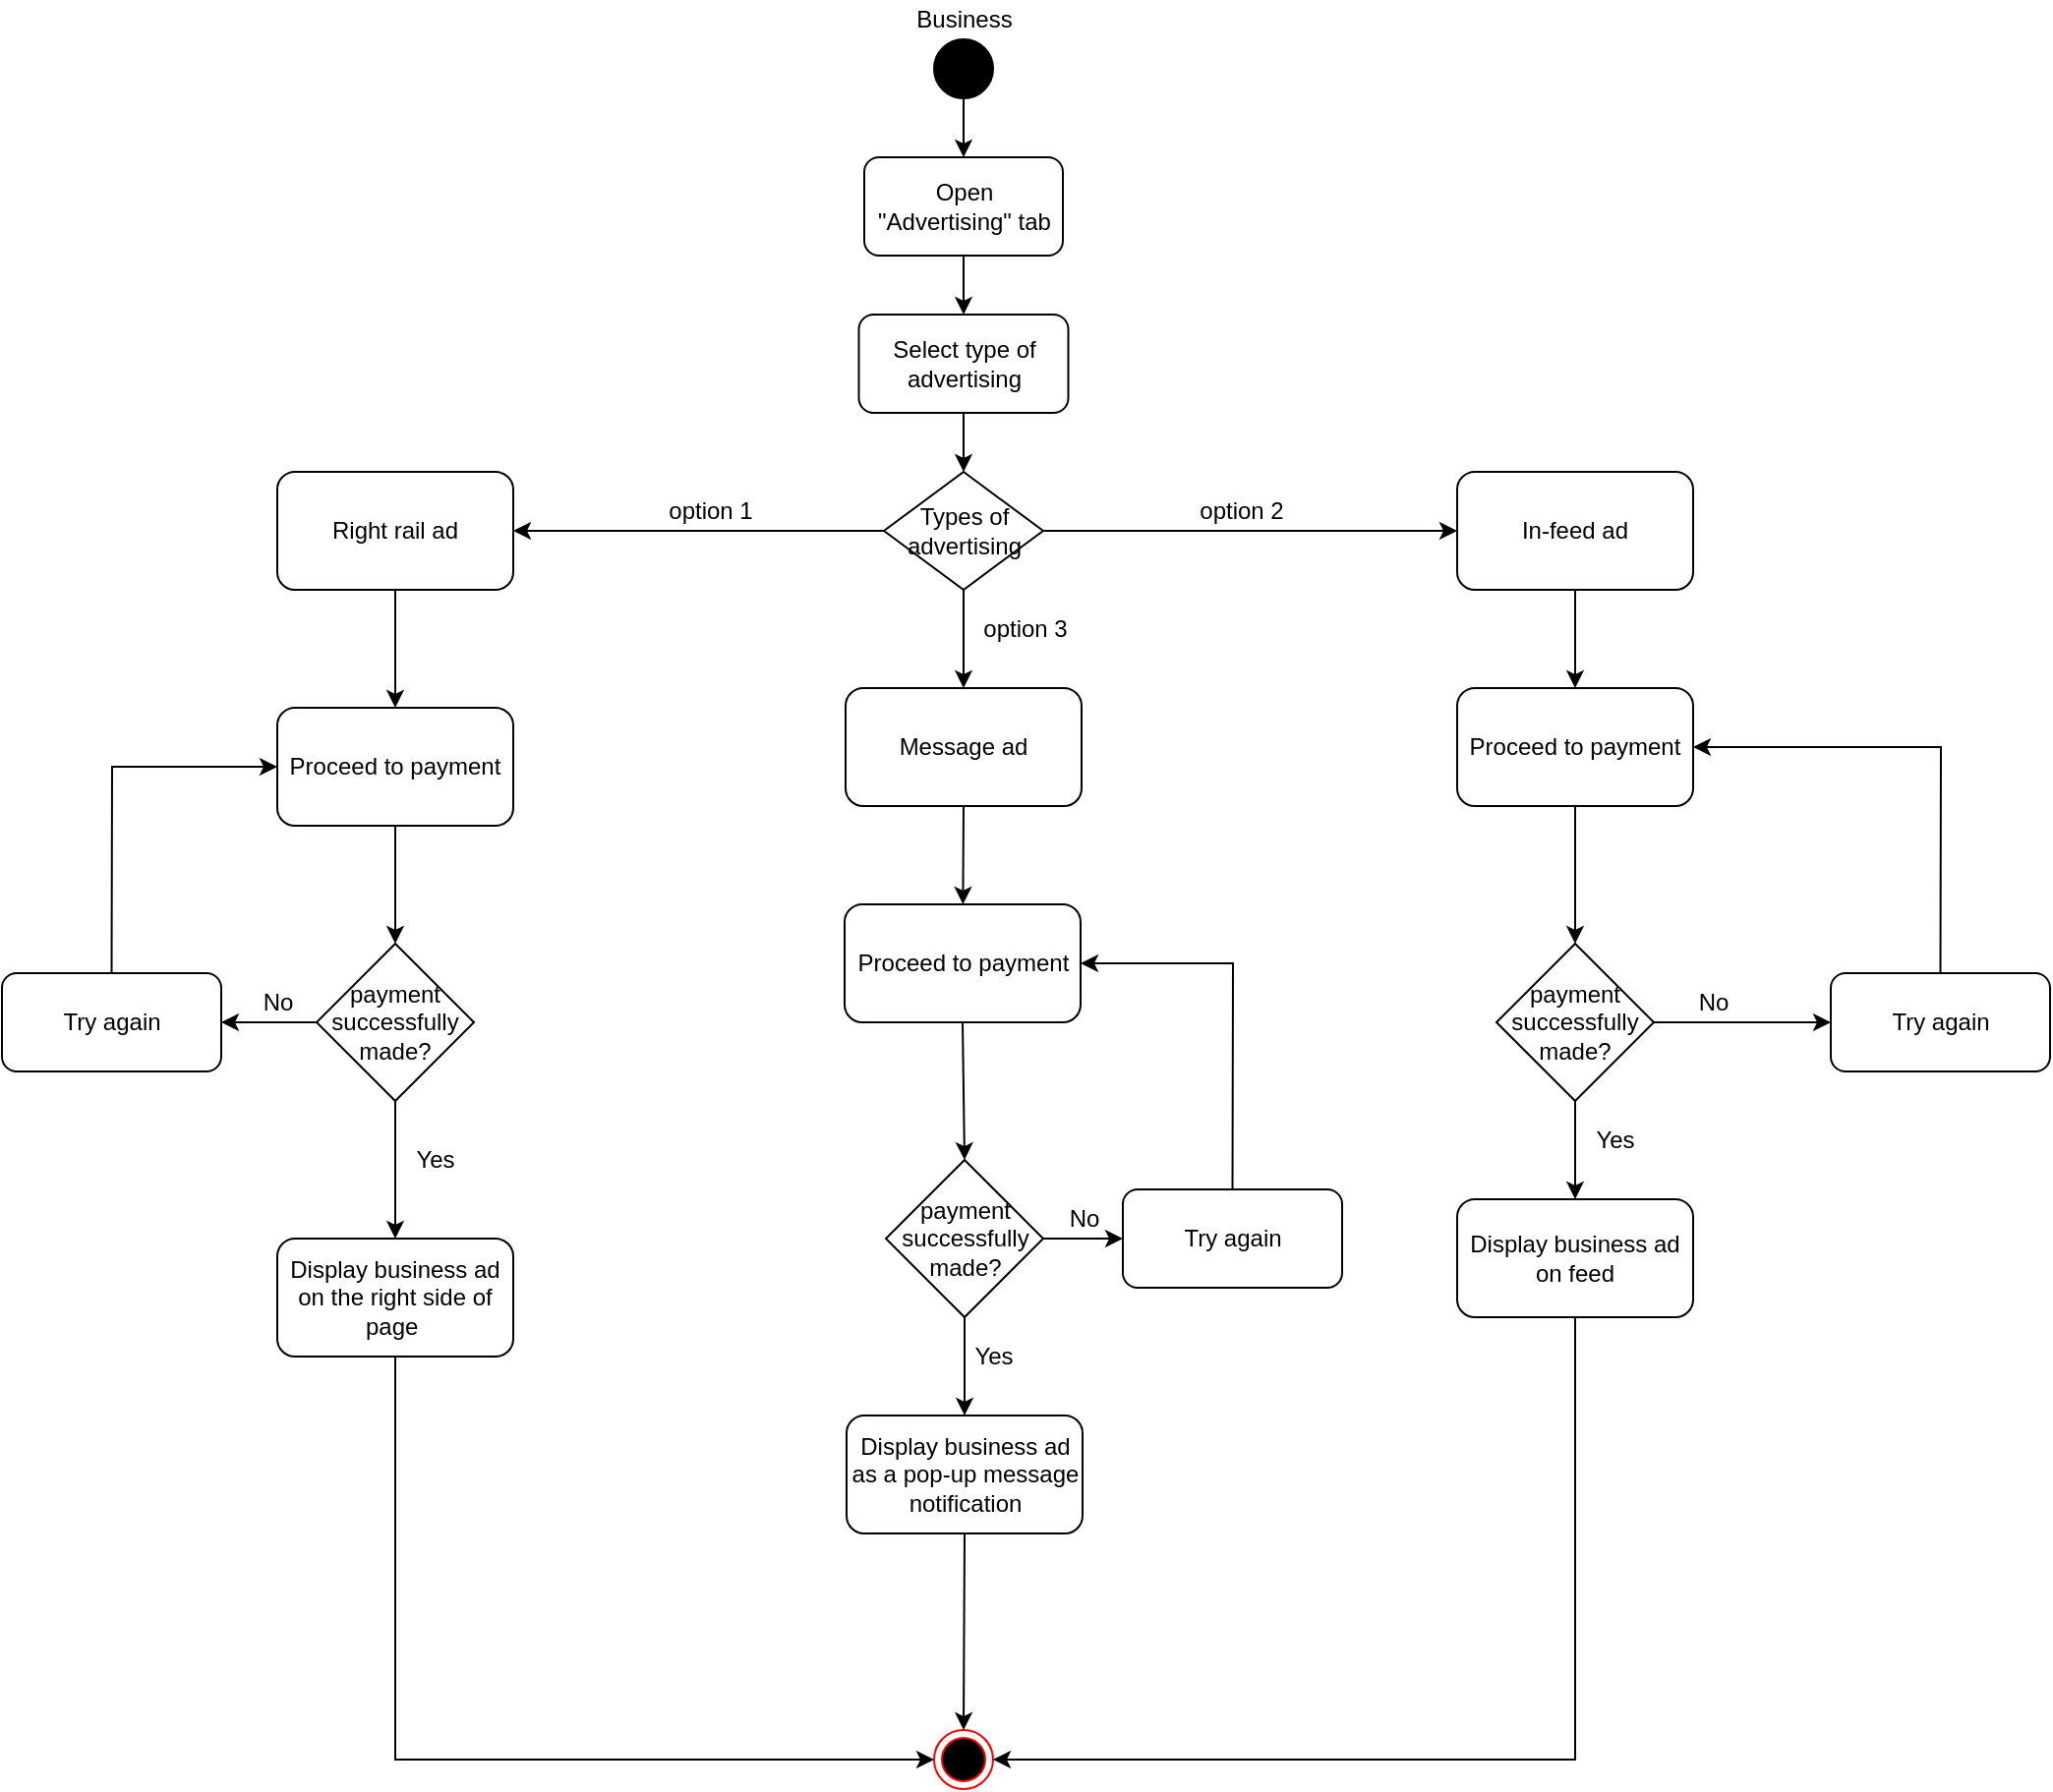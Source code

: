 <mxfile version="20.0.1" type="device"><diagram id="sDSD3V-pEh_ywzWvzzWr" name="Page-1"><mxGraphModel dx="1695" dy="482" grid="1" gridSize="10" guides="1" tooltips="1" connect="1" arrows="1" fold="1" page="1" pageScale="1" pageWidth="827" pageHeight="1169" math="0" shadow="0"><root><mxCell id="0"/><mxCell id="1" parent="0"/><mxCell id="jvMkwHSdJ6hd20MtWqZv-1" value="" style="ellipse;shape=doubleEllipse;html=1;dashed=0;whitespace=wrap;aspect=fixed;fillColor=#000000;" parent="1" vertex="1"><mxGeometry x="384" y="30" width="30" height="30" as="geometry"/></mxCell><mxCell id="jvMkwHSdJ6hd20MtWqZv-2" value="" style="endArrow=classic;html=1;rounded=0;exitX=0.5;exitY=1;exitDx=0;exitDy=0;entryX=0.5;entryY=0;entryDx=0;entryDy=0;" parent="1" source="jvMkwHSdJ6hd20MtWqZv-1" target="jvMkwHSdJ6hd20MtWqZv-3" edge="1"><mxGeometry width="50" height="50" relative="1" as="geometry"><mxPoint x="390" y="250" as="sourcePoint"/><mxPoint x="399" y="100" as="targetPoint"/></mxGeometry></mxCell><mxCell id="jvMkwHSdJ6hd20MtWqZv-3" value="Open&lt;br&gt;&quot;Advertising&quot; tab" style="rounded=1;whiteSpace=wrap;html=1;fillColor=#FFFFFF;" parent="1" vertex="1"><mxGeometry x="348.5" y="90" width="101" height="50" as="geometry"/></mxCell><mxCell id="jvMkwHSdJ6hd20MtWqZv-4" value="" style="endArrow=classic;html=1;rounded=0;exitX=0.5;exitY=1;exitDx=0;exitDy=0;entryX=0.5;entryY=0;entryDx=0;entryDy=0;" parent="1" source="jvMkwHSdJ6hd20MtWqZv-3" target="jvMkwHSdJ6hd20MtWqZv-5" edge="1"><mxGeometry width="50" height="50" relative="1" as="geometry"><mxPoint x="390" y="240" as="sourcePoint"/><mxPoint x="399" y="190" as="targetPoint"/></mxGeometry></mxCell><mxCell id="jvMkwHSdJ6hd20MtWqZv-5" value="Select type of advertising" style="rounded=1;whiteSpace=wrap;html=1;fillColor=#FFFFFF;" parent="1" vertex="1"><mxGeometry x="345.75" y="170" width="106.5" height="50" as="geometry"/></mxCell><mxCell id="jvMkwHSdJ6hd20MtWqZv-6" value="Types of&lt;br&gt;advertising" style="rhombus;whiteSpace=wrap;html=1;fillColor=#FFFFFF;" parent="1" vertex="1"><mxGeometry x="358.5" y="250" width="81" height="60" as="geometry"/></mxCell><mxCell id="jvMkwHSdJ6hd20MtWqZv-7" value="" style="endArrow=classic;html=1;rounded=0;exitX=0.5;exitY=1;exitDx=0;exitDy=0;entryX=0.5;entryY=0;entryDx=0;entryDy=0;" parent="1" source="jvMkwHSdJ6hd20MtWqZv-5" target="jvMkwHSdJ6hd20MtWqZv-6" edge="1"><mxGeometry width="50" height="50" relative="1" as="geometry"><mxPoint x="390" y="230" as="sourcePoint"/><mxPoint x="440" y="180" as="targetPoint"/></mxGeometry></mxCell><mxCell id="jvMkwHSdJ6hd20MtWqZv-8" value="" style="endArrow=classic;html=1;rounded=0;exitX=1;exitY=0.5;exitDx=0;exitDy=0;entryX=0;entryY=0.5;entryDx=0;entryDy=0;" parent="1" source="jvMkwHSdJ6hd20MtWqZv-6" target="jvMkwHSdJ6hd20MtWqZv-10" edge="1"><mxGeometry width="50" height="50" relative="1" as="geometry"><mxPoint x="390" y="230" as="sourcePoint"/><mxPoint x="490" y="280" as="targetPoint"/></mxGeometry></mxCell><mxCell id="jvMkwHSdJ6hd20MtWqZv-9" value="" style="endArrow=classic;html=1;rounded=0;exitX=0.5;exitY=1;exitDx=0;exitDy=0;entryX=0.5;entryY=0;entryDx=0;entryDy=0;" parent="1" source="jvMkwHSdJ6hd20MtWqZv-6" target="jvMkwHSdJ6hd20MtWqZv-11" edge="1"><mxGeometry width="50" height="50" relative="1" as="geometry"><mxPoint x="390" y="230" as="sourcePoint"/><mxPoint x="399" y="360" as="targetPoint"/></mxGeometry></mxCell><mxCell id="jvMkwHSdJ6hd20MtWqZv-10" value="In-feed ad" style="rounded=1;whiteSpace=wrap;html=1;fillColor=#FFFFFF;" parent="1" vertex="1"><mxGeometry x="650" y="250" width="120" height="60" as="geometry"/></mxCell><mxCell id="jvMkwHSdJ6hd20MtWqZv-11" value="Message ad" style="rounded=1;whiteSpace=wrap;html=1;fillColor=#FFFFFF;" parent="1" vertex="1"><mxGeometry x="339" y="360" width="120" height="60" as="geometry"/></mxCell><mxCell id="jvMkwHSdJ6hd20MtWqZv-14" value="" style="ellipse;html=1;shape=endState;fillColor=#000000;strokeColor=#ff0000;" parent="1" vertex="1"><mxGeometry x="384" y="890" width="30" height="30" as="geometry"/></mxCell><mxCell id="jvMkwHSdJ6hd20MtWqZv-17" value="Right rail ad" style="rounded=1;whiteSpace=wrap;html=1;" parent="1" vertex="1"><mxGeometry x="50" y="250" width="120" height="60" as="geometry"/></mxCell><mxCell id="jvMkwHSdJ6hd20MtWqZv-18" value="" style="endArrow=classic;html=1;rounded=0;exitX=0;exitY=0.5;exitDx=0;exitDy=0;entryX=1;entryY=0.5;entryDx=0;entryDy=0;" parent="1" source="jvMkwHSdJ6hd20MtWqZv-6" target="jvMkwHSdJ6hd20MtWqZv-17" edge="1"><mxGeometry width="50" height="50" relative="1" as="geometry"><mxPoint x="390" y="470" as="sourcePoint"/><mxPoint x="440" y="420" as="targetPoint"/></mxGeometry></mxCell><mxCell id="jvMkwHSdJ6hd20MtWqZv-19" value="Proceed to payment" style="rounded=1;whiteSpace=wrap;html=1;fillColor=#FFFFFF;" parent="1" vertex="1"><mxGeometry x="50" y="370" width="120" height="60" as="geometry"/></mxCell><mxCell id="jvMkwHSdJ6hd20MtWqZv-20" value="payment successfully&lt;br&gt;made?" style="rhombus;whiteSpace=wrap;html=1;" parent="1" vertex="1"><mxGeometry x="70" y="490" width="80" height="80" as="geometry"/></mxCell><mxCell id="jvMkwHSdJ6hd20MtWqZv-22" value="Display business ad on the right side of page&amp;nbsp;" style="rounded=1;whiteSpace=wrap;html=1;fillColor=#FFFFFF;" parent="1" vertex="1"><mxGeometry x="50" y="640" width="120" height="60" as="geometry"/></mxCell><mxCell id="jvMkwHSdJ6hd20MtWqZv-23" value="Business" style="text;html=1;align=center;verticalAlign=middle;resizable=0;points=[];autosize=1;strokeColor=none;fillColor=none;" parent="1" vertex="1"><mxGeometry x="368.5" y="10" width="60" height="20" as="geometry"/></mxCell><mxCell id="jvMkwHSdJ6hd20MtWqZv-25" value="" style="endArrow=classic;html=1;rounded=0;exitX=0.5;exitY=1;exitDx=0;exitDy=0;entryX=0.5;entryY=0;entryDx=0;entryDy=0;" parent="1" source="jvMkwHSdJ6hd20MtWqZv-17" target="jvMkwHSdJ6hd20MtWqZv-19" edge="1"><mxGeometry width="50" height="50" relative="1" as="geometry"><mxPoint x="390" y="490" as="sourcePoint"/><mxPoint x="440" y="440" as="targetPoint"/></mxGeometry></mxCell><mxCell id="jvMkwHSdJ6hd20MtWqZv-27" value="" style="endArrow=classic;html=1;rounded=0;exitX=0.5;exitY=1;exitDx=0;exitDy=0;entryX=0.5;entryY=0;entryDx=0;entryDy=0;" parent="1" source="jvMkwHSdJ6hd20MtWqZv-19" target="jvMkwHSdJ6hd20MtWqZv-20" edge="1"><mxGeometry width="50" height="50" relative="1" as="geometry"><mxPoint x="390" y="490" as="sourcePoint"/><mxPoint x="440" y="440" as="targetPoint"/></mxGeometry></mxCell><mxCell id="jvMkwHSdJ6hd20MtWqZv-29" value="Display business ad as a pop-up message notification" style="rounded=1;whiteSpace=wrap;html=1;fillColor=#FFFFFF;" parent="1" vertex="1"><mxGeometry x="339.5" y="730" width="120" height="60" as="geometry"/></mxCell><mxCell id="jvMkwHSdJ6hd20MtWqZv-30" value="Display business ad on feed" style="rounded=1;whiteSpace=wrap;html=1;fillColor=#FFFFFF;" parent="1" vertex="1"><mxGeometry x="650" y="620" width="120" height="60" as="geometry"/></mxCell><mxCell id="jvMkwHSdJ6hd20MtWqZv-31" value="" style="endArrow=classic;html=1;rounded=0;exitX=0.5;exitY=1;exitDx=0;exitDy=0;entryX=0.5;entryY=0;entryDx=0;entryDy=0;" parent="1" source="jvMkwHSdJ6hd20MtWqZv-20" target="jvMkwHSdJ6hd20MtWqZv-22" edge="1"><mxGeometry width="50" height="50" relative="1" as="geometry"><mxPoint x="390" y="570" as="sourcePoint"/><mxPoint x="440" y="520" as="targetPoint"/></mxGeometry></mxCell><mxCell id="jvMkwHSdJ6hd20MtWqZv-32" value="payment successfully&lt;br&gt;made?" style="rhombus;whiteSpace=wrap;html=1;" parent="1" vertex="1"><mxGeometry x="670" y="490" width="80" height="80" as="geometry"/></mxCell><mxCell id="jvMkwHSdJ6hd20MtWqZv-33" value="payment successfully&lt;br&gt;made?" style="rhombus;whiteSpace=wrap;html=1;" parent="1" vertex="1"><mxGeometry x="359.5" y="600" width="80" height="80" as="geometry"/></mxCell><mxCell id="jvMkwHSdJ6hd20MtWqZv-34" value="Proceed to payment" style="rounded=1;whiteSpace=wrap;html=1;fillColor=#FFFFFF;" parent="1" vertex="1"><mxGeometry x="650" y="360" width="120" height="60" as="geometry"/></mxCell><mxCell id="jvMkwHSdJ6hd20MtWqZv-35" value="Proceed to payment" style="rounded=1;whiteSpace=wrap;html=1;fillColor=#FFFFFF;" parent="1" vertex="1"><mxGeometry x="338.5" y="470" width="120" height="60" as="geometry"/></mxCell><mxCell id="jvMkwHSdJ6hd20MtWqZv-36" value="" style="endArrow=classic;html=1;rounded=0;exitX=0.5;exitY=1;exitDx=0;exitDy=0;" parent="1" source="jvMkwHSdJ6hd20MtWqZv-11" target="jvMkwHSdJ6hd20MtWqZv-35" edge="1"><mxGeometry width="50" height="50" relative="1" as="geometry"><mxPoint x="390" y="510" as="sourcePoint"/><mxPoint x="440" y="460" as="targetPoint"/></mxGeometry></mxCell><mxCell id="jvMkwHSdJ6hd20MtWqZv-37" value="" style="endArrow=classic;html=1;rounded=0;exitX=0.5;exitY=1;exitDx=0;exitDy=0;entryX=0.5;entryY=0;entryDx=0;entryDy=0;" parent="1" source="jvMkwHSdJ6hd20MtWqZv-10" target="jvMkwHSdJ6hd20MtWqZv-34" edge="1"><mxGeometry width="50" height="50" relative="1" as="geometry"><mxPoint x="390" y="510" as="sourcePoint"/><mxPoint x="440" y="460" as="targetPoint"/></mxGeometry></mxCell><mxCell id="jvMkwHSdJ6hd20MtWqZv-38" value="" style="endArrow=classic;html=1;rounded=0;exitX=0.5;exitY=1;exitDx=0;exitDy=0;entryX=0.5;entryY=0;entryDx=0;entryDy=0;" parent="1" source="jvMkwHSdJ6hd20MtWqZv-35" target="jvMkwHSdJ6hd20MtWqZv-33" edge="1"><mxGeometry width="50" height="50" relative="1" as="geometry"><mxPoint x="390" y="590" as="sourcePoint"/><mxPoint x="440" y="540" as="targetPoint"/></mxGeometry></mxCell><mxCell id="jvMkwHSdJ6hd20MtWqZv-39" value="" style="endArrow=classic;html=1;rounded=0;exitX=0.5;exitY=1;exitDx=0;exitDy=0;" parent="1" source="jvMkwHSdJ6hd20MtWqZv-34" target="jvMkwHSdJ6hd20MtWqZv-32" edge="1"><mxGeometry width="50" height="50" relative="1" as="geometry"><mxPoint x="390" y="590" as="sourcePoint"/><mxPoint x="440" y="540" as="targetPoint"/></mxGeometry></mxCell><mxCell id="jvMkwHSdJ6hd20MtWqZv-40" value="" style="endArrow=classic;html=1;rounded=0;exitX=0.5;exitY=1;exitDx=0;exitDy=0;entryX=0.5;entryY=0;entryDx=0;entryDy=0;" parent="1" source="jvMkwHSdJ6hd20MtWqZv-32" target="jvMkwHSdJ6hd20MtWqZv-30" edge="1"><mxGeometry width="50" height="50" relative="1" as="geometry"><mxPoint x="390" y="590" as="sourcePoint"/><mxPoint x="440" y="540" as="targetPoint"/></mxGeometry></mxCell><mxCell id="jvMkwHSdJ6hd20MtWqZv-41" value="" style="endArrow=classic;html=1;rounded=0;exitX=0.5;exitY=1;exitDx=0;exitDy=0;" parent="1" source="jvMkwHSdJ6hd20MtWqZv-33" target="jvMkwHSdJ6hd20MtWqZv-29" edge="1"><mxGeometry width="50" height="50" relative="1" as="geometry"><mxPoint x="390" y="700" as="sourcePoint"/><mxPoint x="440" y="650" as="targetPoint"/></mxGeometry></mxCell><mxCell id="jvMkwHSdJ6hd20MtWqZv-42" value="" style="endArrow=classic;html=1;rounded=0;exitX=0.5;exitY=1;exitDx=0;exitDy=0;entryX=0;entryY=0.5;entryDx=0;entryDy=0;" parent="1" source="jvMkwHSdJ6hd20MtWqZv-22" target="jvMkwHSdJ6hd20MtWqZv-14" edge="1"><mxGeometry width="50" height="50" relative="1" as="geometry"><mxPoint x="390" y="510" as="sourcePoint"/><mxPoint x="440" y="460" as="targetPoint"/><Array as="points"><mxPoint x="110" y="905"/></Array></mxGeometry></mxCell><mxCell id="jvMkwHSdJ6hd20MtWqZv-43" value="" style="endArrow=classic;html=1;rounded=0;exitX=0.5;exitY=1;exitDx=0;exitDy=0;entryX=0.5;entryY=0;entryDx=0;entryDy=0;" parent="1" source="jvMkwHSdJ6hd20MtWqZv-29" target="jvMkwHSdJ6hd20MtWqZv-14" edge="1"><mxGeometry width="50" height="50" relative="1" as="geometry"><mxPoint x="390" y="840" as="sourcePoint"/><mxPoint x="440" y="790" as="targetPoint"/></mxGeometry></mxCell><mxCell id="jvMkwHSdJ6hd20MtWqZv-44" value="" style="endArrow=classic;html=1;rounded=0;exitX=0.5;exitY=1;exitDx=0;exitDy=0;entryX=1;entryY=0.5;entryDx=0;entryDy=0;" parent="1" source="jvMkwHSdJ6hd20MtWqZv-30" target="jvMkwHSdJ6hd20MtWqZv-14" edge="1"><mxGeometry width="50" height="50" relative="1" as="geometry"><mxPoint x="390" y="840" as="sourcePoint"/><mxPoint x="440" y="790" as="targetPoint"/><Array as="points"><mxPoint x="710" y="905"/></Array></mxGeometry></mxCell><mxCell id="jvMkwHSdJ6hd20MtWqZv-45" value="Try again" style="rounded=1;whiteSpace=wrap;html=1;fillColor=#FFFFFF;" parent="1" vertex="1"><mxGeometry x="-90" y="505" width="111.5" height="50" as="geometry"/></mxCell><mxCell id="jvMkwHSdJ6hd20MtWqZv-46" value="Try again" style="rounded=1;whiteSpace=wrap;html=1;fillColor=#FFFFFF;" parent="1" vertex="1"><mxGeometry x="840" y="505" width="111.5" height="50" as="geometry"/></mxCell><mxCell id="jvMkwHSdJ6hd20MtWqZv-47" value="Try again" style="rounded=1;whiteSpace=wrap;html=1;fillColor=#FFFFFF;" parent="1" vertex="1"><mxGeometry x="480" y="615" width="111.5" height="50" as="geometry"/></mxCell><mxCell id="jvMkwHSdJ6hd20MtWqZv-48" value="" style="endArrow=classic;html=1;rounded=0;exitX=1;exitY=0.5;exitDx=0;exitDy=0;entryX=0;entryY=0.5;entryDx=0;entryDy=0;" parent="1" source="jvMkwHSdJ6hd20MtWqZv-33" target="jvMkwHSdJ6hd20MtWqZv-47" edge="1"><mxGeometry width="50" height="50" relative="1" as="geometry"><mxPoint x="590" y="730" as="sourcePoint"/><mxPoint x="640" y="680" as="targetPoint"/></mxGeometry></mxCell><mxCell id="jvMkwHSdJ6hd20MtWqZv-49" value="" style="endArrow=classic;html=1;rounded=0;exitX=0.5;exitY=0;exitDx=0;exitDy=0;entryX=1;entryY=0.5;entryDx=0;entryDy=0;" parent="1" source="jvMkwHSdJ6hd20MtWqZv-47" target="jvMkwHSdJ6hd20MtWqZv-35" edge="1"><mxGeometry width="50" height="50" relative="1" as="geometry"><mxPoint x="590" y="730" as="sourcePoint"/><mxPoint x="640" y="680" as="targetPoint"/><Array as="points"><mxPoint x="536" y="500"/></Array></mxGeometry></mxCell><mxCell id="jvMkwHSdJ6hd20MtWqZv-50" value="" style="endArrow=classic;html=1;rounded=0;exitX=1;exitY=0.5;exitDx=0;exitDy=0;entryX=0;entryY=0.5;entryDx=0;entryDy=0;" parent="1" source="jvMkwHSdJ6hd20MtWqZv-32" target="jvMkwHSdJ6hd20MtWqZv-46" edge="1"><mxGeometry width="50" height="50" relative="1" as="geometry"><mxPoint x="590" y="730" as="sourcePoint"/><mxPoint x="640" y="680" as="targetPoint"/></mxGeometry></mxCell><mxCell id="jvMkwHSdJ6hd20MtWqZv-51" value="" style="endArrow=classic;html=1;rounded=0;exitX=0.5;exitY=0;exitDx=0;exitDy=0;entryX=1;entryY=0.5;entryDx=0;entryDy=0;" parent="1" source="jvMkwHSdJ6hd20MtWqZv-46" target="jvMkwHSdJ6hd20MtWqZv-34" edge="1"><mxGeometry width="50" height="50" relative="1" as="geometry"><mxPoint x="590" y="600" as="sourcePoint"/><mxPoint x="640" y="550" as="targetPoint"/><Array as="points"><mxPoint x="896" y="390"/></Array></mxGeometry></mxCell><mxCell id="jvMkwHSdJ6hd20MtWqZv-52" value="" style="endArrow=classic;html=1;rounded=0;exitX=0;exitY=0.5;exitDx=0;exitDy=0;entryX=1;entryY=0.5;entryDx=0;entryDy=0;" parent="1" source="jvMkwHSdJ6hd20MtWqZv-20" target="jvMkwHSdJ6hd20MtWqZv-45" edge="1"><mxGeometry width="50" height="50" relative="1" as="geometry"><mxPoint x="100" y="600" as="sourcePoint"/><mxPoint x="150" y="550" as="targetPoint"/></mxGeometry></mxCell><mxCell id="jvMkwHSdJ6hd20MtWqZv-53" value="" style="endArrow=classic;html=1;rounded=0;exitX=0.5;exitY=0;exitDx=0;exitDy=0;entryX=0;entryY=0.5;entryDx=0;entryDy=0;" parent="1" source="jvMkwHSdJ6hd20MtWqZv-45" target="jvMkwHSdJ6hd20MtWqZv-19" edge="1"><mxGeometry width="50" height="50" relative="1" as="geometry"><mxPoint x="100" y="600" as="sourcePoint"/><mxPoint x="150" y="550" as="targetPoint"/><Array as="points"><mxPoint x="-34" y="400"/></Array></mxGeometry></mxCell><mxCell id="jvMkwHSdJ6hd20MtWqZv-54" value="option 1" style="text;html=1;align=center;verticalAlign=middle;resizable=0;points=[];autosize=1;strokeColor=none;fillColor=none;" parent="1" vertex="1"><mxGeometry x="240" y="260" width="60" height="20" as="geometry"/></mxCell><mxCell id="jvMkwHSdJ6hd20MtWqZv-55" value="option 2" style="text;html=1;align=center;verticalAlign=middle;resizable=0;points=[];autosize=1;strokeColor=none;fillColor=none;" parent="1" vertex="1"><mxGeometry x="510" y="260" width="60" height="20" as="geometry"/></mxCell><mxCell id="jvMkwHSdJ6hd20MtWqZv-56" value="option 3" style="text;html=1;align=center;verticalAlign=middle;resizable=0;points=[];autosize=1;strokeColor=none;fillColor=none;" parent="1" vertex="1"><mxGeometry x="399.5" y="320" width="60" height="20" as="geometry"/></mxCell><mxCell id="kZzT0q71YUZALQX4VZrR-1" value="No" style="text;html=1;align=center;verticalAlign=middle;resizable=0;points=[];autosize=1;strokeColor=none;fillColor=none;" parent="1" vertex="1"><mxGeometry x="35" y="510" width="30" height="20" as="geometry"/></mxCell><mxCell id="kZzT0q71YUZALQX4VZrR-2" value="Yes" style="text;html=1;align=center;verticalAlign=middle;resizable=0;points=[];autosize=1;strokeColor=none;fillColor=none;" parent="1" vertex="1"><mxGeometry x="110" y="590" width="40" height="20" as="geometry"/></mxCell><mxCell id="kZzT0q71YUZALQX4VZrR-3" value="No" style="text;html=1;align=center;verticalAlign=middle;resizable=0;points=[];autosize=1;strokeColor=none;fillColor=none;" parent="1" vertex="1"><mxGeometry x="445" y="620" width="30" height="20" as="geometry"/></mxCell><mxCell id="kZzT0q71YUZALQX4VZrR-4" value="Yes" style="text;html=1;align=center;verticalAlign=middle;resizable=0;points=[];autosize=1;strokeColor=none;fillColor=none;" parent="1" vertex="1"><mxGeometry x="394" y="690" width="40" height="20" as="geometry"/></mxCell><mxCell id="kZzT0q71YUZALQX4VZrR-5" value="No" style="text;html=1;align=center;verticalAlign=middle;resizable=0;points=[];autosize=1;strokeColor=none;fillColor=none;" parent="1" vertex="1"><mxGeometry x="765" y="510" width="30" height="20" as="geometry"/></mxCell><mxCell id="kZzT0q71YUZALQX4VZrR-6" value="Yes" style="text;html=1;align=center;verticalAlign=middle;resizable=0;points=[];autosize=1;strokeColor=none;fillColor=none;" parent="1" vertex="1"><mxGeometry x="710" y="580" width="40" height="20" as="geometry"/></mxCell></root></mxGraphModel></diagram></mxfile>